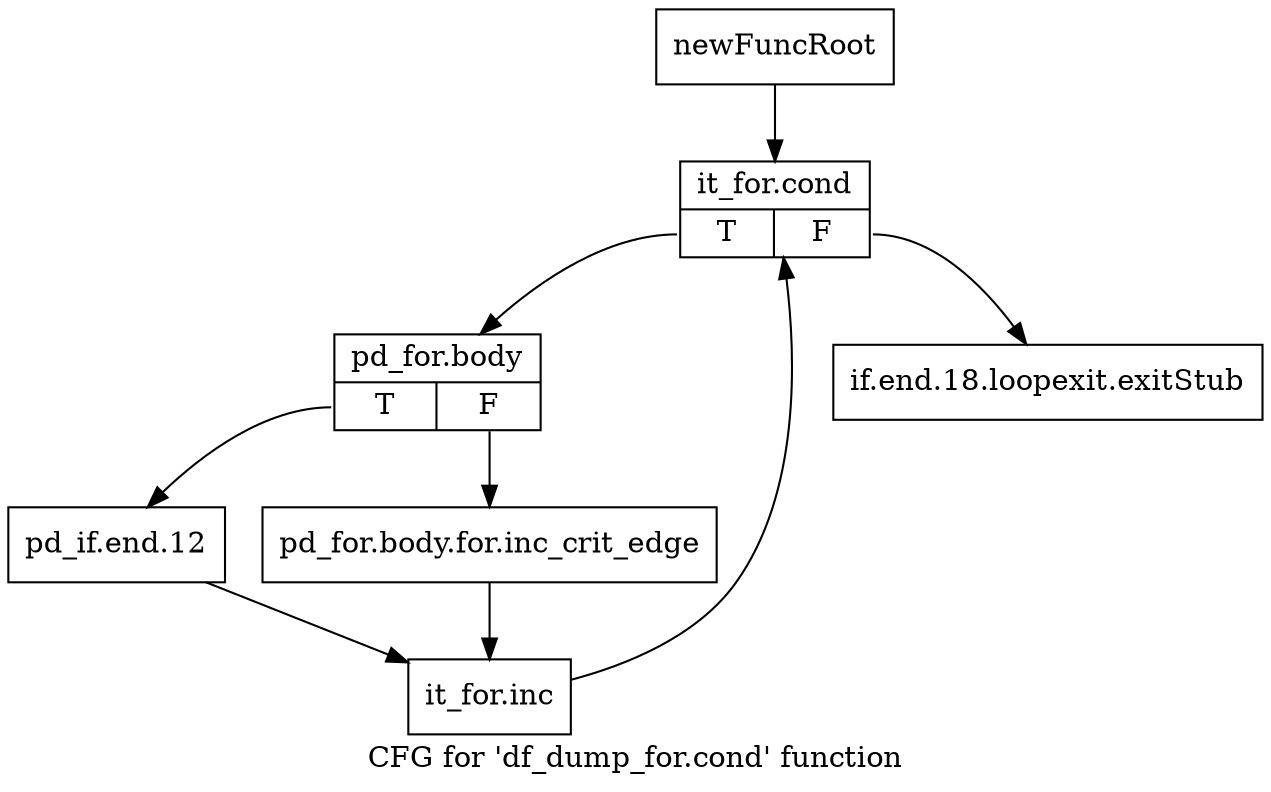 digraph "CFG for 'df_dump_for.cond' function" {
	label="CFG for 'df_dump_for.cond' function";

	Node0xaaab740 [shape=record,label="{newFuncRoot}"];
	Node0xaaab740 -> Node0xaaab7e0;
	Node0xaaab790 [shape=record,label="{if.end.18.loopexit.exitStub}"];
	Node0xaaab7e0 [shape=record,label="{it_for.cond|{<s0>T|<s1>F}}"];
	Node0xaaab7e0:s0 -> Node0xaaab830;
	Node0xaaab7e0:s1 -> Node0xaaab790;
	Node0xaaab830 [shape=record,label="{pd_for.body|{<s0>T|<s1>F}}"];
	Node0xaaab830:s0 -> Node0xaaab8d0;
	Node0xaaab830:s1 -> Node0xaaab880;
	Node0xaaab880 [shape=record,label="{pd_for.body.for.inc_crit_edge}"];
	Node0xaaab880 -> Node0xaaab920;
	Node0xaaab8d0 [shape=record,label="{pd_if.end.12}"];
	Node0xaaab8d0 -> Node0xaaab920;
	Node0xaaab920 [shape=record,label="{it_for.inc}"];
	Node0xaaab920 -> Node0xaaab7e0;
}
